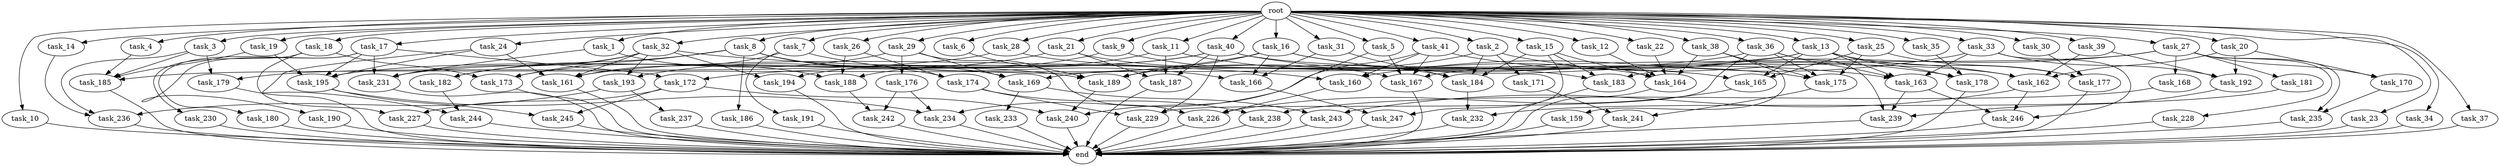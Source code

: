 digraph G {
  root [size="0.000000"];
  task_1 [size="2.048000"];
  task_2 [size="2.048000"];
  task_3 [size="2.048000"];
  task_4 [size="2.048000"];
  task_5 [size="2.048000"];
  task_6 [size="2.048000"];
  task_7 [size="2.048000"];
  task_8 [size="2.048000"];
  task_9 [size="2.048000"];
  task_10 [size="2.048000"];
  task_11 [size="2.048000"];
  task_12 [size="2.048000"];
  task_13 [size="2.048000"];
  task_14 [size="2.048000"];
  task_15 [size="2.048000"];
  task_16 [size="2.048000"];
  task_17 [size="2.048000"];
  task_18 [size="2.048000"];
  task_19 [size="2.048000"];
  task_20 [size="2.048000"];
  task_21 [size="2.048000"];
  task_22 [size="2.048000"];
  task_23 [size="2.048000"];
  task_24 [size="2.048000"];
  task_25 [size="2.048000"];
  task_26 [size="2.048000"];
  task_27 [size="2.048000"];
  task_28 [size="2.048000"];
  task_29 [size="2.048000"];
  task_30 [size="2.048000"];
  task_31 [size="2.048000"];
  task_32 [size="2.048000"];
  task_33 [size="2.048000"];
  task_34 [size="2.048000"];
  task_35 [size="2.048000"];
  task_36 [size="2.048000"];
  task_37 [size="2.048000"];
  task_38 [size="2.048000"];
  task_39 [size="2.048000"];
  task_40 [size="2.048000"];
  task_41 [size="2.048000"];
  task_159 [size="274877906.944000"];
  task_160 [size="1597727834.112000"];
  task_161 [size="4191888080.896000"];
  task_162 [size="1236950581.248000"];
  task_163 [size="1477468749.824000"];
  task_164 [size="1872605741.056000"];
  task_165 [size="1529008357.376000"];
  task_166 [size="3590592659.456000"];
  task_167 [size="3865470566.400000"];
  task_168 [size="1099511627.776000"];
  task_169 [size="927712935.936000"];
  task_170 [size="1374389534.720000"];
  task_171 [size="618475290.624000"];
  task_172 [size="584115552.256000"];
  task_173 [size="1202590842.880000"];
  task_174 [size="1254130450.432000"];
  task_175 [size="2628519985.152000"];
  task_176 [size="618475290.624000"];
  task_177 [size="1529008357.376000"];
  task_178 [size="652835028.992000"];
  task_179 [size="1992864825.344000"];
  task_180 [size="429496729.600000"];
  task_181 [size="1099511627.776000"];
  task_182 [size="1254130450.432000"];
  task_183 [size="2886218022.912000"];
  task_184 [size="3796751089.664000"];
  task_185 [size="2422361554.944000"];
  task_186 [size="154618822.656000"];
  task_187 [size="3504693313.536000"];
  task_188 [size="4535485464.576000"];
  task_189 [size="2319282339.840000"];
  task_190 [size="429496729.600000"];
  task_191 [size="1717986918.400000"];
  task_192 [size="618475290.624000"];
  task_193 [size="2817498546.176000"];
  task_194 [size="2491081031.680000"];
  task_195 [size="1047972020.224000"];
  task_226 [size="1116691496.960000"];
  task_227 [size="2147483648.000000"];
  task_228 [size="1099511627.776000"];
  task_229 [size="1236950581.248000"];
  task_230 [size="429496729.600000"];
  task_231 [size="3315714752.512000"];
  task_232 [size="2199023255.552000"];
  task_233 [size="1099511627.776000"];
  task_234 [size="2147483648.000000"];
  task_235 [size="1529008357.376000"];
  task_236 [size="2147483648.000000"];
  task_237 [size="154618822.656000"];
  task_238 [size="343597383.680000"];
  task_239 [size="1872605741.056000"];
  task_240 [size="3728031612.928000"];
  task_241 [size="1116691496.960000"];
  task_242 [size="2817498546.176000"];
  task_243 [size="1717986918.400000"];
  task_244 [size="704374636.544000"];
  task_245 [size="2336462209.024000"];
  task_246 [size="1305670057.984000"];
  task_247 [size="1786706395.136000"];
  end [size="0.000000"];

  root -> task_1 [size="1.000000"];
  root -> task_2 [size="1.000000"];
  root -> task_3 [size="1.000000"];
  root -> task_4 [size="1.000000"];
  root -> task_5 [size="1.000000"];
  root -> task_6 [size="1.000000"];
  root -> task_7 [size="1.000000"];
  root -> task_8 [size="1.000000"];
  root -> task_9 [size="1.000000"];
  root -> task_10 [size="1.000000"];
  root -> task_11 [size="1.000000"];
  root -> task_12 [size="1.000000"];
  root -> task_13 [size="1.000000"];
  root -> task_14 [size="1.000000"];
  root -> task_15 [size="1.000000"];
  root -> task_16 [size="1.000000"];
  root -> task_17 [size="1.000000"];
  root -> task_18 [size="1.000000"];
  root -> task_19 [size="1.000000"];
  root -> task_20 [size="1.000000"];
  root -> task_21 [size="1.000000"];
  root -> task_22 [size="1.000000"];
  root -> task_23 [size="1.000000"];
  root -> task_24 [size="1.000000"];
  root -> task_25 [size="1.000000"];
  root -> task_26 [size="1.000000"];
  root -> task_27 [size="1.000000"];
  root -> task_28 [size="1.000000"];
  root -> task_29 [size="1.000000"];
  root -> task_30 [size="1.000000"];
  root -> task_31 [size="1.000000"];
  root -> task_32 [size="1.000000"];
  root -> task_33 [size="1.000000"];
  root -> task_34 [size="1.000000"];
  root -> task_35 [size="1.000000"];
  root -> task_36 [size="1.000000"];
  root -> task_37 [size="1.000000"];
  root -> task_38 [size="1.000000"];
  root -> task_39 [size="1.000000"];
  root -> task_40 [size="1.000000"];
  root -> task_41 [size="1.000000"];
  task_1 -> task_188 [size="838860800.000000"];
  task_1 -> task_231 [size="838860800.000000"];
  task_2 -> task_162 [size="301989888.000000"];
  task_2 -> task_171 [size="301989888.000000"];
  task_2 -> task_184 [size="301989888.000000"];
  task_2 -> task_189 [size="301989888.000000"];
  task_3 -> task_179 [size="838860800.000000"];
  task_3 -> task_185 [size="838860800.000000"];
  task_3 -> task_236 [size="838860800.000000"];
  task_4 -> task_185 [size="134217728.000000"];
  task_5 -> task_167 [size="301989888.000000"];
  task_5 -> task_240 [size="301989888.000000"];
  task_6 -> task_189 [size="679477248.000000"];
  task_7 -> task_161 [size="838860800.000000"];
  task_7 -> task_166 [size="838860800.000000"];
  task_7 -> task_191 [size="838860800.000000"];
  task_8 -> task_169 [size="75497472.000000"];
  task_8 -> task_173 [size="75497472.000000"];
  task_8 -> task_174 [size="75497472.000000"];
  task_8 -> task_182 [size="75497472.000000"];
  task_8 -> task_186 [size="75497472.000000"];
  task_8 -> task_189 [size="75497472.000000"];
  task_9 -> task_184 [size="679477248.000000"];
  task_9 -> task_194 [size="679477248.000000"];
  task_10 -> end [size="1.000000"];
  task_11 -> task_183 [size="838860800.000000"];
  task_11 -> task_187 [size="838860800.000000"];
  task_11 -> task_188 [size="838860800.000000"];
  task_12 -> task_164 [size="679477248.000000"];
  task_13 -> task_163 [size="75497472.000000"];
  task_13 -> task_165 [size="75497472.000000"];
  task_13 -> task_169 [size="75497472.000000"];
  task_13 -> task_177 [size="75497472.000000"];
  task_13 -> task_178 [size="75497472.000000"];
  task_13 -> task_185 [size="75497472.000000"];
  task_14 -> task_236 [size="134217728.000000"];
  task_15 -> task_164 [size="33554432.000000"];
  task_15 -> task_183 [size="33554432.000000"];
  task_15 -> task_184 [size="33554432.000000"];
  task_15 -> task_247 [size="33554432.000000"];
  task_16 -> task_163 [size="75497472.000000"];
  task_16 -> task_166 [size="75497472.000000"];
  task_16 -> task_172 [size="75497472.000000"];
  task_16 -> task_175 [size="75497472.000000"];
  task_16 -> task_189 [size="75497472.000000"];
  task_17 -> task_172 [size="209715200.000000"];
  task_17 -> task_180 [size="209715200.000000"];
  task_17 -> task_190 [size="209715200.000000"];
  task_17 -> task_195 [size="209715200.000000"];
  task_17 -> task_231 [size="209715200.000000"];
  task_18 -> task_173 [size="209715200.000000"];
  task_18 -> task_227 [size="209715200.000000"];
  task_18 -> task_230 [size="209715200.000000"];
  task_19 -> task_185 [size="134217728.000000"];
  task_19 -> task_195 [size="134217728.000000"];
  task_20 -> task_162 [size="134217728.000000"];
  task_20 -> task_170 [size="134217728.000000"];
  task_20 -> task_192 [size="134217728.000000"];
  task_21 -> task_167 [size="838860800.000000"];
  task_21 -> task_187 [size="838860800.000000"];
  task_21 -> task_193 [size="838860800.000000"];
  task_22 -> task_164 [size="33554432.000000"];
  task_23 -> end [size="1.000000"];
  task_24 -> task_161 [size="134217728.000000"];
  task_24 -> task_195 [size="134217728.000000"];
  task_24 -> task_244 [size="134217728.000000"];
  task_25 -> task_165 [size="536870912.000000"];
  task_25 -> task_175 [size="536870912.000000"];
  task_25 -> task_177 [size="536870912.000000"];
  task_26 -> task_174 [size="536870912.000000"];
  task_26 -> task_188 [size="536870912.000000"];
  task_27 -> task_167 [size="536870912.000000"];
  task_27 -> task_168 [size="536870912.000000"];
  task_27 -> task_170 [size="536870912.000000"];
  task_27 -> task_181 [size="536870912.000000"];
  task_27 -> task_183 [size="536870912.000000"];
  task_27 -> task_228 [size="536870912.000000"];
  task_27 -> task_235 [size="536870912.000000"];
  task_28 -> task_165 [size="134217728.000000"];
  task_28 -> task_179 [size="134217728.000000"];
  task_29 -> task_169 [size="301989888.000000"];
  task_29 -> task_173 [size="301989888.000000"];
  task_29 -> task_176 [size="301989888.000000"];
  task_29 -> task_226 [size="301989888.000000"];
  task_30 -> task_177 [size="134217728.000000"];
  task_31 -> task_166 [size="838860800.000000"];
  task_31 -> task_184 [size="838860800.000000"];
  task_32 -> task_160 [size="536870912.000000"];
  task_32 -> task_161 [size="536870912.000000"];
  task_32 -> task_182 [size="536870912.000000"];
  task_32 -> task_193 [size="536870912.000000"];
  task_32 -> task_194 [size="536870912.000000"];
  task_32 -> task_231 [size="536870912.000000"];
  task_33 -> task_160 [size="33554432.000000"];
  task_33 -> task_163 [size="33554432.000000"];
  task_33 -> task_192 [size="33554432.000000"];
  task_33 -> task_246 [size="33554432.000000"];
  task_34 -> end [size="1.000000"];
  task_35 -> task_178 [size="33554432.000000"];
  task_36 -> task_161 [size="536870912.000000"];
  task_36 -> task_163 [size="536870912.000000"];
  task_36 -> task_175 [size="536870912.000000"];
  task_36 -> task_229 [size="536870912.000000"];
  task_36 -> task_239 [size="536870912.000000"];
  task_37 -> end [size="1.000000"];
  task_38 -> task_159 [size="134217728.000000"];
  task_38 -> task_164 [size="134217728.000000"];
  task_38 -> task_175 [size="134217728.000000"];
  task_39 -> task_162 [size="134217728.000000"];
  task_39 -> task_192 [size="134217728.000000"];
  task_40 -> task_162 [size="33554432.000000"];
  task_40 -> task_164 [size="33554432.000000"];
  task_40 -> task_187 [size="33554432.000000"];
  task_40 -> task_195 [size="33554432.000000"];
  task_40 -> task_229 [size="33554432.000000"];
  task_40 -> task_231 [size="33554432.000000"];
  task_41 -> task_160 [size="209715200.000000"];
  task_41 -> task_167 [size="209715200.000000"];
  task_41 -> task_178 [size="209715200.000000"];
  task_41 -> task_234 [size="209715200.000000"];
  task_159 -> end [size="1.000000"];
  task_160 -> task_226 [size="209715200.000000"];
  task_161 -> end [size="1.000000"];
  task_162 -> task_243 [size="301989888.000000"];
  task_162 -> task_246 [size="301989888.000000"];
  task_163 -> task_239 [size="301989888.000000"];
  task_163 -> task_246 [size="301989888.000000"];
  task_164 -> end [size="1.000000"];
  task_165 -> task_226 [size="33554432.000000"];
  task_166 -> task_247 [size="838860800.000000"];
  task_167 -> end [size="1.000000"];
  task_168 -> task_238 [size="134217728.000000"];
  task_169 -> task_233 [size="536870912.000000"];
  task_169 -> task_243 [size="536870912.000000"];
  task_170 -> task_235 [size="209715200.000000"];
  task_171 -> task_241 [size="411041792.000000"];
  task_172 -> task_227 [size="838860800.000000"];
  task_172 -> task_240 [size="838860800.000000"];
  task_172 -> task_245 [size="838860800.000000"];
  task_173 -> end [size="1.000000"];
  task_174 -> task_229 [size="33554432.000000"];
  task_174 -> task_238 [size="33554432.000000"];
  task_175 -> task_241 [size="134217728.000000"];
  task_176 -> task_234 [size="536870912.000000"];
  task_176 -> task_242 [size="536870912.000000"];
  task_177 -> end [size="1.000000"];
  task_178 -> end [size="1.000000"];
  task_179 -> end [size="1.000000"];
  task_180 -> end [size="1.000000"];
  task_181 -> task_232 [size="536870912.000000"];
  task_182 -> task_244 [size="209715200.000000"];
  task_183 -> end [size="1.000000"];
  task_184 -> task_232 [size="536870912.000000"];
  task_185 -> end [size="1.000000"];
  task_186 -> end [size="1.000000"];
  task_187 -> end [size="1.000000"];
  task_188 -> task_242 [size="838860800.000000"];
  task_189 -> task_240 [size="679477248.000000"];
  task_190 -> end [size="1.000000"];
  task_191 -> end [size="1.000000"];
  task_192 -> task_239 [size="75497472.000000"];
  task_193 -> task_236 [size="75497472.000000"];
  task_193 -> task_237 [size="75497472.000000"];
  task_194 -> end [size="1.000000"];
  task_195 -> task_234 [size="301989888.000000"];
  task_195 -> task_245 [size="301989888.000000"];
  task_226 -> end [size="1.000000"];
  task_227 -> end [size="1.000000"];
  task_228 -> end [size="1.000000"];
  task_229 -> end [size="1.000000"];
  task_230 -> end [size="1.000000"];
  task_231 -> end [size="1.000000"];
  task_232 -> end [size="1.000000"];
  task_233 -> end [size="1.000000"];
  task_234 -> end [size="1.000000"];
  task_235 -> end [size="1.000000"];
  task_236 -> end [size="1.000000"];
  task_237 -> end [size="1.000000"];
  task_238 -> end [size="1.000000"];
  task_239 -> end [size="1.000000"];
  task_240 -> end [size="1.000000"];
  task_241 -> end [size="1.000000"];
  task_242 -> end [size="1.000000"];
  task_243 -> end [size="1.000000"];
  task_244 -> end [size="1.000000"];
  task_245 -> end [size="1.000000"];
  task_246 -> end [size="1.000000"];
  task_247 -> end [size="1.000000"];
}
